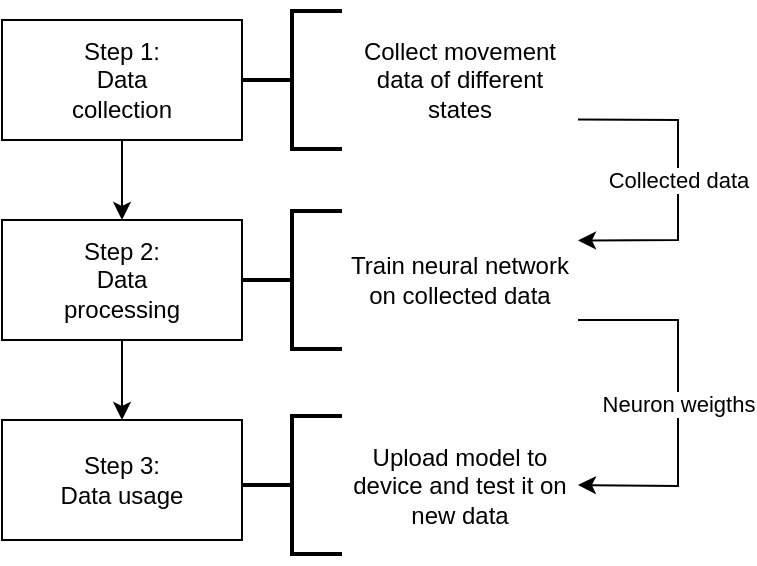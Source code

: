<mxfile version="21.0.2" type="device"><diagram id="DrzceEQymvO4h85DyX2X" name="Strona-1"><mxGraphModel dx="683" dy="342" grid="0" gridSize="10" guides="1" tooltips="1" connect="1" arrows="1" fold="1" page="1" pageScale="1" pageWidth="827" pageHeight="1169" math="0" shadow="0"><root><mxCell id="0"/><mxCell id="1" parent="0"/><mxCell id="arAHpS9kIwltgdGl-Qmo-2" value="" style="rounded=0;whiteSpace=wrap;html=1;" parent="1" vertex="1"><mxGeometry x="354" y="60" width="120" height="60" as="geometry"/></mxCell><mxCell id="arAHpS9kIwltgdGl-Qmo-3" value="&lt;div&gt;Step 1:&lt;/div&gt;&lt;div&gt;Data collection&lt;br&gt;&lt;/div&gt;" style="text;html=1;strokeColor=none;fillColor=none;align=center;verticalAlign=middle;whiteSpace=wrap;rounded=0;" parent="1" vertex="1"><mxGeometry x="375" y="70.5" width="78" height="39" as="geometry"/></mxCell><mxCell id="arAHpS9kIwltgdGl-Qmo-4" value="" style="rounded=0;whiteSpace=wrap;html=1;" parent="1" vertex="1"><mxGeometry x="354" y="160" width="120" height="60" as="geometry"/></mxCell><mxCell id="arAHpS9kIwltgdGl-Qmo-5" value="&lt;div&gt;Step 2:&lt;/div&gt;&lt;div&gt;Data processing&lt;br&gt;&lt;/div&gt;" style="text;html=1;strokeColor=none;fillColor=none;align=center;verticalAlign=middle;whiteSpace=wrap;rounded=0;" parent="1" vertex="1"><mxGeometry x="375" y="170.5" width="78" height="39" as="geometry"/></mxCell><mxCell id="arAHpS9kIwltgdGl-Qmo-6" value="" style="rounded=0;whiteSpace=wrap;html=1;" parent="1" vertex="1"><mxGeometry x="354" y="260" width="120" height="60" as="geometry"/></mxCell><mxCell id="arAHpS9kIwltgdGl-Qmo-7" value="&lt;div&gt;Step 3:&lt;/div&gt;&lt;div&gt;Data usage&lt;br&gt;&lt;/div&gt;" style="text;html=1;strokeColor=none;fillColor=none;align=center;verticalAlign=middle;whiteSpace=wrap;rounded=0;" parent="1" vertex="1"><mxGeometry x="375" y="270.5" width="78" height="39" as="geometry"/></mxCell><mxCell id="arAHpS9kIwltgdGl-Qmo-8" value="" style="endArrow=classic;html=1;rounded=0;exitX=0.5;exitY=1;exitDx=0;exitDy=0;entryX=0.5;entryY=0;entryDx=0;entryDy=0;" parent="1" source="arAHpS9kIwltgdGl-Qmo-2" target="arAHpS9kIwltgdGl-Qmo-4" edge="1"><mxGeometry width="50" height="50" relative="1" as="geometry"><mxPoint x="464" y="267" as="sourcePoint"/><mxPoint x="514" y="217" as="targetPoint"/></mxGeometry></mxCell><mxCell id="arAHpS9kIwltgdGl-Qmo-9" value="" style="endArrow=classic;html=1;rounded=0;exitX=0.5;exitY=1;exitDx=0;exitDy=0;entryX=0.5;entryY=0;entryDx=0;entryDy=0;" parent="1" source="arAHpS9kIwltgdGl-Qmo-4" target="arAHpS9kIwltgdGl-Qmo-6" edge="1"><mxGeometry width="50" height="50" relative="1" as="geometry"><mxPoint x="563" y="203" as="sourcePoint"/><mxPoint x="563" y="243" as="targetPoint"/></mxGeometry></mxCell><mxCell id="arAHpS9kIwltgdGl-Qmo-10" value="Collect movement data of different states" style="text;html=1;strokeColor=none;fillColor=none;align=center;verticalAlign=middle;whiteSpace=wrap;rounded=0;" parent="1" vertex="1"><mxGeometry x="524" y="50.5" width="118" height="79" as="geometry"/></mxCell><mxCell id="arAHpS9kIwltgdGl-Qmo-11" value="" style="strokeWidth=2;html=1;shape=mxgraph.flowchart.annotation_2;align=left;labelPosition=right;pointerEvents=1;" parent="1" vertex="1"><mxGeometry x="474" y="55.5" width="50" height="69" as="geometry"/></mxCell><mxCell id="arAHpS9kIwltgdGl-Qmo-12" value="" style="strokeWidth=2;html=1;shape=mxgraph.flowchart.annotation_2;align=left;labelPosition=right;pointerEvents=1;" parent="1" vertex="1"><mxGeometry x="474" y="155.5" width="50" height="69" as="geometry"/></mxCell><mxCell id="arAHpS9kIwltgdGl-Qmo-13" value="" style="strokeWidth=2;html=1;shape=mxgraph.flowchart.annotation_2;align=left;labelPosition=right;pointerEvents=1;" parent="1" vertex="1"><mxGeometry x="474" y="258" width="50" height="69" as="geometry"/></mxCell><mxCell id="arAHpS9kIwltgdGl-Qmo-14" value="Train neural network on collected data" style="text;html=1;strokeColor=none;fillColor=none;align=center;verticalAlign=middle;whiteSpace=wrap;rounded=0;" parent="1" vertex="1"><mxGeometry x="524" y="150.5" width="118" height="79" as="geometry"/></mxCell><mxCell id="arAHpS9kIwltgdGl-Qmo-15" value="Upload model to device and test it on new data" style="text;html=1;strokeColor=none;fillColor=none;align=center;verticalAlign=middle;whiteSpace=wrap;rounded=0;" parent="1" vertex="1"><mxGeometry x="524" y="253" width="118" height="79" as="geometry"/></mxCell><mxCell id="arAHpS9kIwltgdGl-Qmo-16" value="" style="endArrow=classic;html=1;rounded=0;entryX=1;entryY=0.5;entryDx=0;entryDy=0;" parent="1" target="arAHpS9kIwltgdGl-Qmo-15" edge="1"><mxGeometry relative="1" as="geometry"><mxPoint x="642" y="210" as="sourcePoint"/><mxPoint x="756" y="189.71" as="targetPoint"/><Array as="points"><mxPoint x="692" y="210"/><mxPoint x="692" y="293"/></Array></mxGeometry></mxCell><mxCell id="arAHpS9kIwltgdGl-Qmo-17" value="Neuron weigths" style="edgeLabel;resizable=0;html=1;align=center;verticalAlign=middle;" parent="arAHpS9kIwltgdGl-Qmo-16" connectable="0" vertex="1"><mxGeometry relative="1" as="geometry"/></mxCell><mxCell id="arAHpS9kIwltgdGl-Qmo-18" value="" style="endArrow=classic;html=1;rounded=0;entryX=1;entryY=0.25;entryDx=0;entryDy=0;exitX=1;exitY=0.75;exitDx=0;exitDy=0;" parent="1" source="arAHpS9kIwltgdGl-Qmo-10" target="arAHpS9kIwltgdGl-Qmo-14" edge="1"><mxGeometry relative="1" as="geometry"><mxPoint x="650" y="95" as="sourcePoint"/><mxPoint x="650" y="177.5" as="targetPoint"/><Array as="points"><mxPoint x="692" y="110"/><mxPoint x="692" y="170"/></Array></mxGeometry></mxCell><mxCell id="arAHpS9kIwltgdGl-Qmo-19" value="Collected data" style="edgeLabel;resizable=0;html=1;align=center;verticalAlign=middle;" parent="arAHpS9kIwltgdGl-Qmo-18" connectable="0" vertex="1"><mxGeometry relative="1" as="geometry"/></mxCell></root></mxGraphModel></diagram></mxfile>